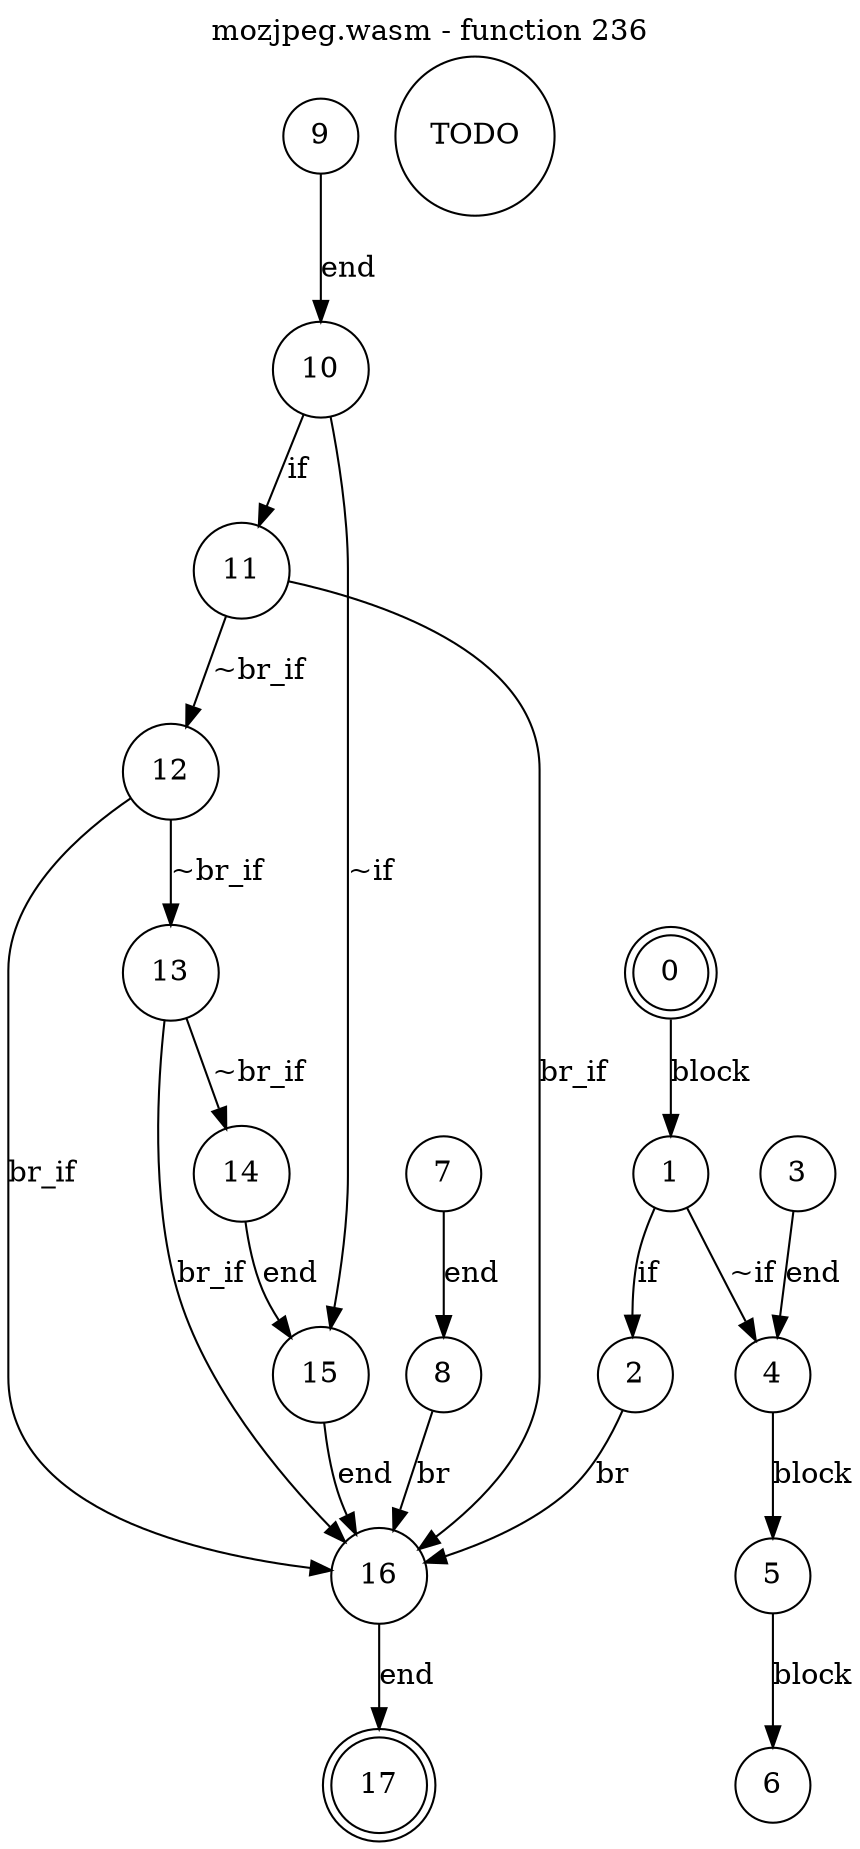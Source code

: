 digraph finite_state_machine {
    label = "mozjpeg.wasm - function 236"
    labelloc =  t
    labelfontsize = 16
    labelfontcolor = black
    labelfontname = "Helvetica"
    node [shape = doublecircle]; 0 17;
    node [shape = circle];
    0 -> 1[label = "block"];
    1 -> 2[label = "if"];
    1 -> 4[label = "~if"];
    2 -> 16[label = "br"];
    3 -> 4[label = "end"];
    4 -> 5[label = "block"];
    5 -> 6[label = "block"];
TODO
    7 -> 8[label = "end"];
    8 -> 16[label = "br"];
    9 -> 10[label = "end"];
    10 -> 11[label = "if"];
    10 -> 15[label = "~if"];
    11 -> 12[label = "~br_if"];
    11 -> 16[label = "br_if"];
    12 -> 13[label = "~br_if"];
    12 -> 16[label = "br_if"];
    13 -> 14[label = "~br_if"];
    13 -> 16[label = "br_if"];
    14 -> 15[label = "end"];
    15 -> 16[label = "end"];
    16 -> 17[label = "end"];
}
